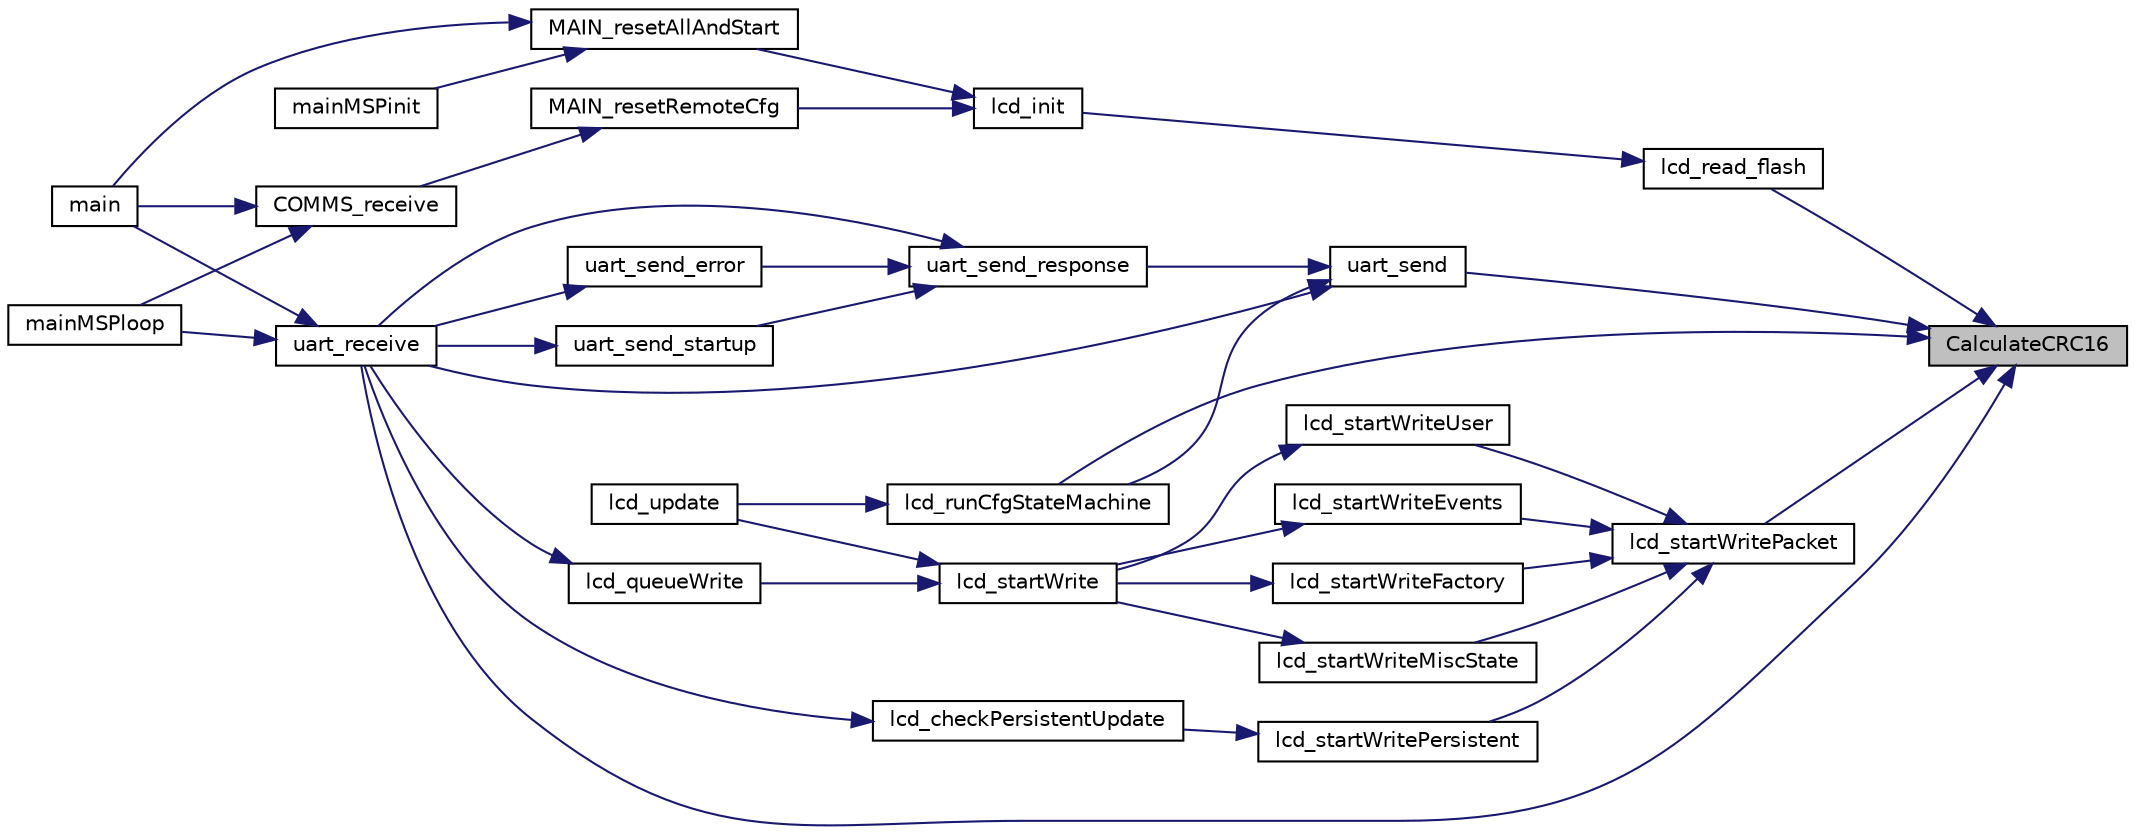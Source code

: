 digraph "CalculateCRC16"
{
 // LATEX_PDF_SIZE
  edge [fontname="Helvetica",fontsize="10",labelfontname="Helvetica",labelfontsize="10"];
  node [fontname="Helvetica",fontsize="10",shape=record];
  rankdir="RL";
  Node1 [label="CalculateCRC16",height=0.2,width=0.4,color="black", fillcolor="grey75", style="filled", fontcolor="black",tooltip=" "];
  Node1 -> Node2 [dir="back",color="midnightblue",fontsize="10",style="solid"];
  Node2 [label="lcd_read_flash",height=0.2,width=0.4,color="black", fillcolor="white", style="filled",URL="$lcd_8c.html#a236f1fa7f21fdb5389dcc384faea2114",tooltip=" "];
  Node2 -> Node3 [dir="back",color="midnightblue",fontsize="10",style="solid"];
  Node3 [label="lcd_init",height=0.2,width=0.4,color="black", fillcolor="white", style="filled",URL="$lcd_8h.html#a6842775ba83d166f02b8fef8bb63b1e6",tooltip=" "];
  Node3 -> Node4 [dir="back",color="midnightblue",fontsize="10",style="solid"];
  Node4 [label="MAIN_resetAllAndStart",height=0.2,width=0.4,color="black", fillcolor="white", style="filled",URL="$main_m_s_p_8h.html#a942f7a7cb88a9446f3b8486747e3e092",tooltip=" "];
  Node4 -> Node5 [dir="back",color="midnightblue",fontsize="10",style="solid"];
  Node5 [label="main",height=0.2,width=0.4,color="black", fillcolor="white", style="filled",URL="$main_8c.html#a840291bc02cba5474a4cb46a9b9566fe",tooltip=" "];
  Node4 -> Node6 [dir="back",color="midnightblue",fontsize="10",style="solid"];
  Node6 [label="mainMSPinit",height=0.2,width=0.4,color="black", fillcolor="white", style="filled",URL="$main_m_s_p_8h.html#a45dbb8bcf720b1d542eca135e07f96f8",tooltip=" "];
  Node3 -> Node7 [dir="back",color="midnightblue",fontsize="10",style="solid"];
  Node7 [label="MAIN_resetRemoteCfg",height=0.2,width=0.4,color="black", fillcolor="white", style="filled",URL="$main_m_s_p_8h.html#ae8bc7ddee5bfed380fef21b8f7baa4e7",tooltip=" "];
  Node7 -> Node8 [dir="back",color="midnightblue",fontsize="10",style="solid"];
  Node8 [label="COMMS_receive",height=0.2,width=0.4,color="black", fillcolor="white", style="filled",URL="$comms_8h.html#a8e6604b958225317069baa073a4457a6",tooltip=" "];
  Node8 -> Node5 [dir="back",color="midnightblue",fontsize="10",style="solid"];
  Node8 -> Node9 [dir="back",color="midnightblue",fontsize="10",style="solid"];
  Node9 [label="mainMSPloop",height=0.2,width=0.4,color="black", fillcolor="white", style="filled",URL="$main_m_s_p_8h.html#a6f9ad05474f475b7d9f0827da5484fd0",tooltip=" "];
  Node1 -> Node10 [dir="back",color="midnightblue",fontsize="10",style="solid"];
  Node10 [label="lcd_runCfgStateMachine",height=0.2,width=0.4,color="black", fillcolor="white", style="filled",URL="$lcd_8h.html#a2b2e8fa3174ac937df7348c83cfc53b8",tooltip=" "];
  Node10 -> Node11 [dir="back",color="midnightblue",fontsize="10",style="solid"];
  Node11 [label="lcd_update",height=0.2,width=0.4,color="black", fillcolor="white", style="filled",URL="$lcd_8h.html#adf0a5938f7bf89fe5cec5d7275a73d1e",tooltip=" "];
  Node1 -> Node12 [dir="back",color="midnightblue",fontsize="10",style="solid"];
  Node12 [label="lcd_startWritePacket",height=0.2,width=0.4,color="black", fillcolor="white", style="filled",URL="$lcd_8c.html#a7d8dbee6d60ca7e2cc18615abf463889",tooltip=" "];
  Node12 -> Node13 [dir="back",color="midnightblue",fontsize="10",style="solid"];
  Node13 [label="lcd_startWriteEvents",height=0.2,width=0.4,color="black", fillcolor="white", style="filled",URL="$lcd_8c.html#a13bb71a64c925834c0db3fc09ceeea3d",tooltip=" "];
  Node13 -> Node14 [dir="back",color="midnightblue",fontsize="10",style="solid"];
  Node14 [label="lcd_startWrite",height=0.2,width=0.4,color="black", fillcolor="white", style="filled",URL="$lcd_8h.html#a3fb3d169d720f18eef400e4544aca90d",tooltip=" "];
  Node14 -> Node15 [dir="back",color="midnightblue",fontsize="10",style="solid"];
  Node15 [label="lcd_queueWrite",height=0.2,width=0.4,color="black", fillcolor="white", style="filled",URL="$lcd_8h.html#aad0ce170782fdfb3358befc08da9d42c",tooltip=" "];
  Node15 -> Node16 [dir="back",color="midnightblue",fontsize="10",style="solid"];
  Node16 [label="uart_receive",height=0.2,width=0.4,color="black", fillcolor="white", style="filled",URL="$usci_8h.html#a64bd3fadf45c225d0190b6718ef2573d",tooltip=" "];
  Node16 -> Node5 [dir="back",color="midnightblue",fontsize="10",style="solid"];
  Node16 -> Node9 [dir="back",color="midnightblue",fontsize="10",style="solid"];
  Node14 -> Node11 [dir="back",color="midnightblue",fontsize="10",style="solid"];
  Node12 -> Node17 [dir="back",color="midnightblue",fontsize="10",style="solid"];
  Node17 [label="lcd_startWriteFactory",height=0.2,width=0.4,color="black", fillcolor="white", style="filled",URL="$lcd_8c.html#a7f800692aa226a3f52b48b3f95463579",tooltip=" "];
  Node17 -> Node14 [dir="back",color="midnightblue",fontsize="10",style="solid"];
  Node12 -> Node18 [dir="back",color="midnightblue",fontsize="10",style="solid"];
  Node18 [label="lcd_startWriteMiscState",height=0.2,width=0.4,color="black", fillcolor="white", style="filled",URL="$lcd_8c.html#a1dc58bf5078e4e115ea6bc15aebd5426",tooltip=" "];
  Node18 -> Node14 [dir="back",color="midnightblue",fontsize="10",style="solid"];
  Node12 -> Node19 [dir="back",color="midnightblue",fontsize="10",style="solid"];
  Node19 [label="lcd_startWritePersistent",height=0.2,width=0.4,color="black", fillcolor="white", style="filled",URL="$lcd_8c.html#a927bd441fb8a946c250345b7a26550f2",tooltip=" "];
  Node19 -> Node20 [dir="back",color="midnightblue",fontsize="10",style="solid"];
  Node20 [label="lcd_checkPersistentUpdate",height=0.2,width=0.4,color="black", fillcolor="white", style="filled",URL="$lcd_8h.html#a6eb124736e24544036568a49ee05276a",tooltip=" "];
  Node20 -> Node16 [dir="back",color="midnightblue",fontsize="10",style="solid"];
  Node12 -> Node21 [dir="back",color="midnightblue",fontsize="10",style="solid"];
  Node21 [label="lcd_startWriteUser",height=0.2,width=0.4,color="black", fillcolor="white", style="filled",URL="$lcd_8c.html#a85c2fea96daabcbf2874876caa4ad2a7",tooltip=" "];
  Node21 -> Node14 [dir="back",color="midnightblue",fontsize="10",style="solid"];
  Node1 -> Node16 [dir="back",color="midnightblue",fontsize="10",style="solid"];
  Node1 -> Node22 [dir="back",color="midnightblue",fontsize="10",style="solid"];
  Node22 [label="uart_send",height=0.2,width=0.4,color="black", fillcolor="white", style="filled",URL="$usci_8h.html#adc2a1a197144cfbe10c0f585f1e8008c",tooltip=" "];
  Node22 -> Node10 [dir="back",color="midnightblue",fontsize="10",style="solid"];
  Node22 -> Node16 [dir="back",color="midnightblue",fontsize="10",style="solid"];
  Node22 -> Node23 [dir="back",color="midnightblue",fontsize="10",style="solid"];
  Node23 [label="uart_send_response",height=0.2,width=0.4,color="black", fillcolor="white", style="filled",URL="$usci_8c.html#a27dbf879f0ac9f3a2a4c52b064823a8e",tooltip=" "];
  Node23 -> Node16 [dir="back",color="midnightblue",fontsize="10",style="solid"];
  Node23 -> Node24 [dir="back",color="midnightblue",fontsize="10",style="solid"];
  Node24 [label="uart_send_error",height=0.2,width=0.4,color="black", fillcolor="white", style="filled",URL="$usci_8c.html#a26fb8b32000f508f76dccb9c9d77f3fd",tooltip=" "];
  Node24 -> Node16 [dir="back",color="midnightblue",fontsize="10",style="solid"];
  Node23 -> Node25 [dir="back",color="midnightblue",fontsize="10",style="solid"];
  Node25 [label="uart_send_startup",height=0.2,width=0.4,color="black", fillcolor="white", style="filled",URL="$usci_8c.html#a370299e239f2550d395ad9ea897dcac5",tooltip=" "];
  Node25 -> Node16 [dir="back",color="midnightblue",fontsize="10",style="solid"];
}
